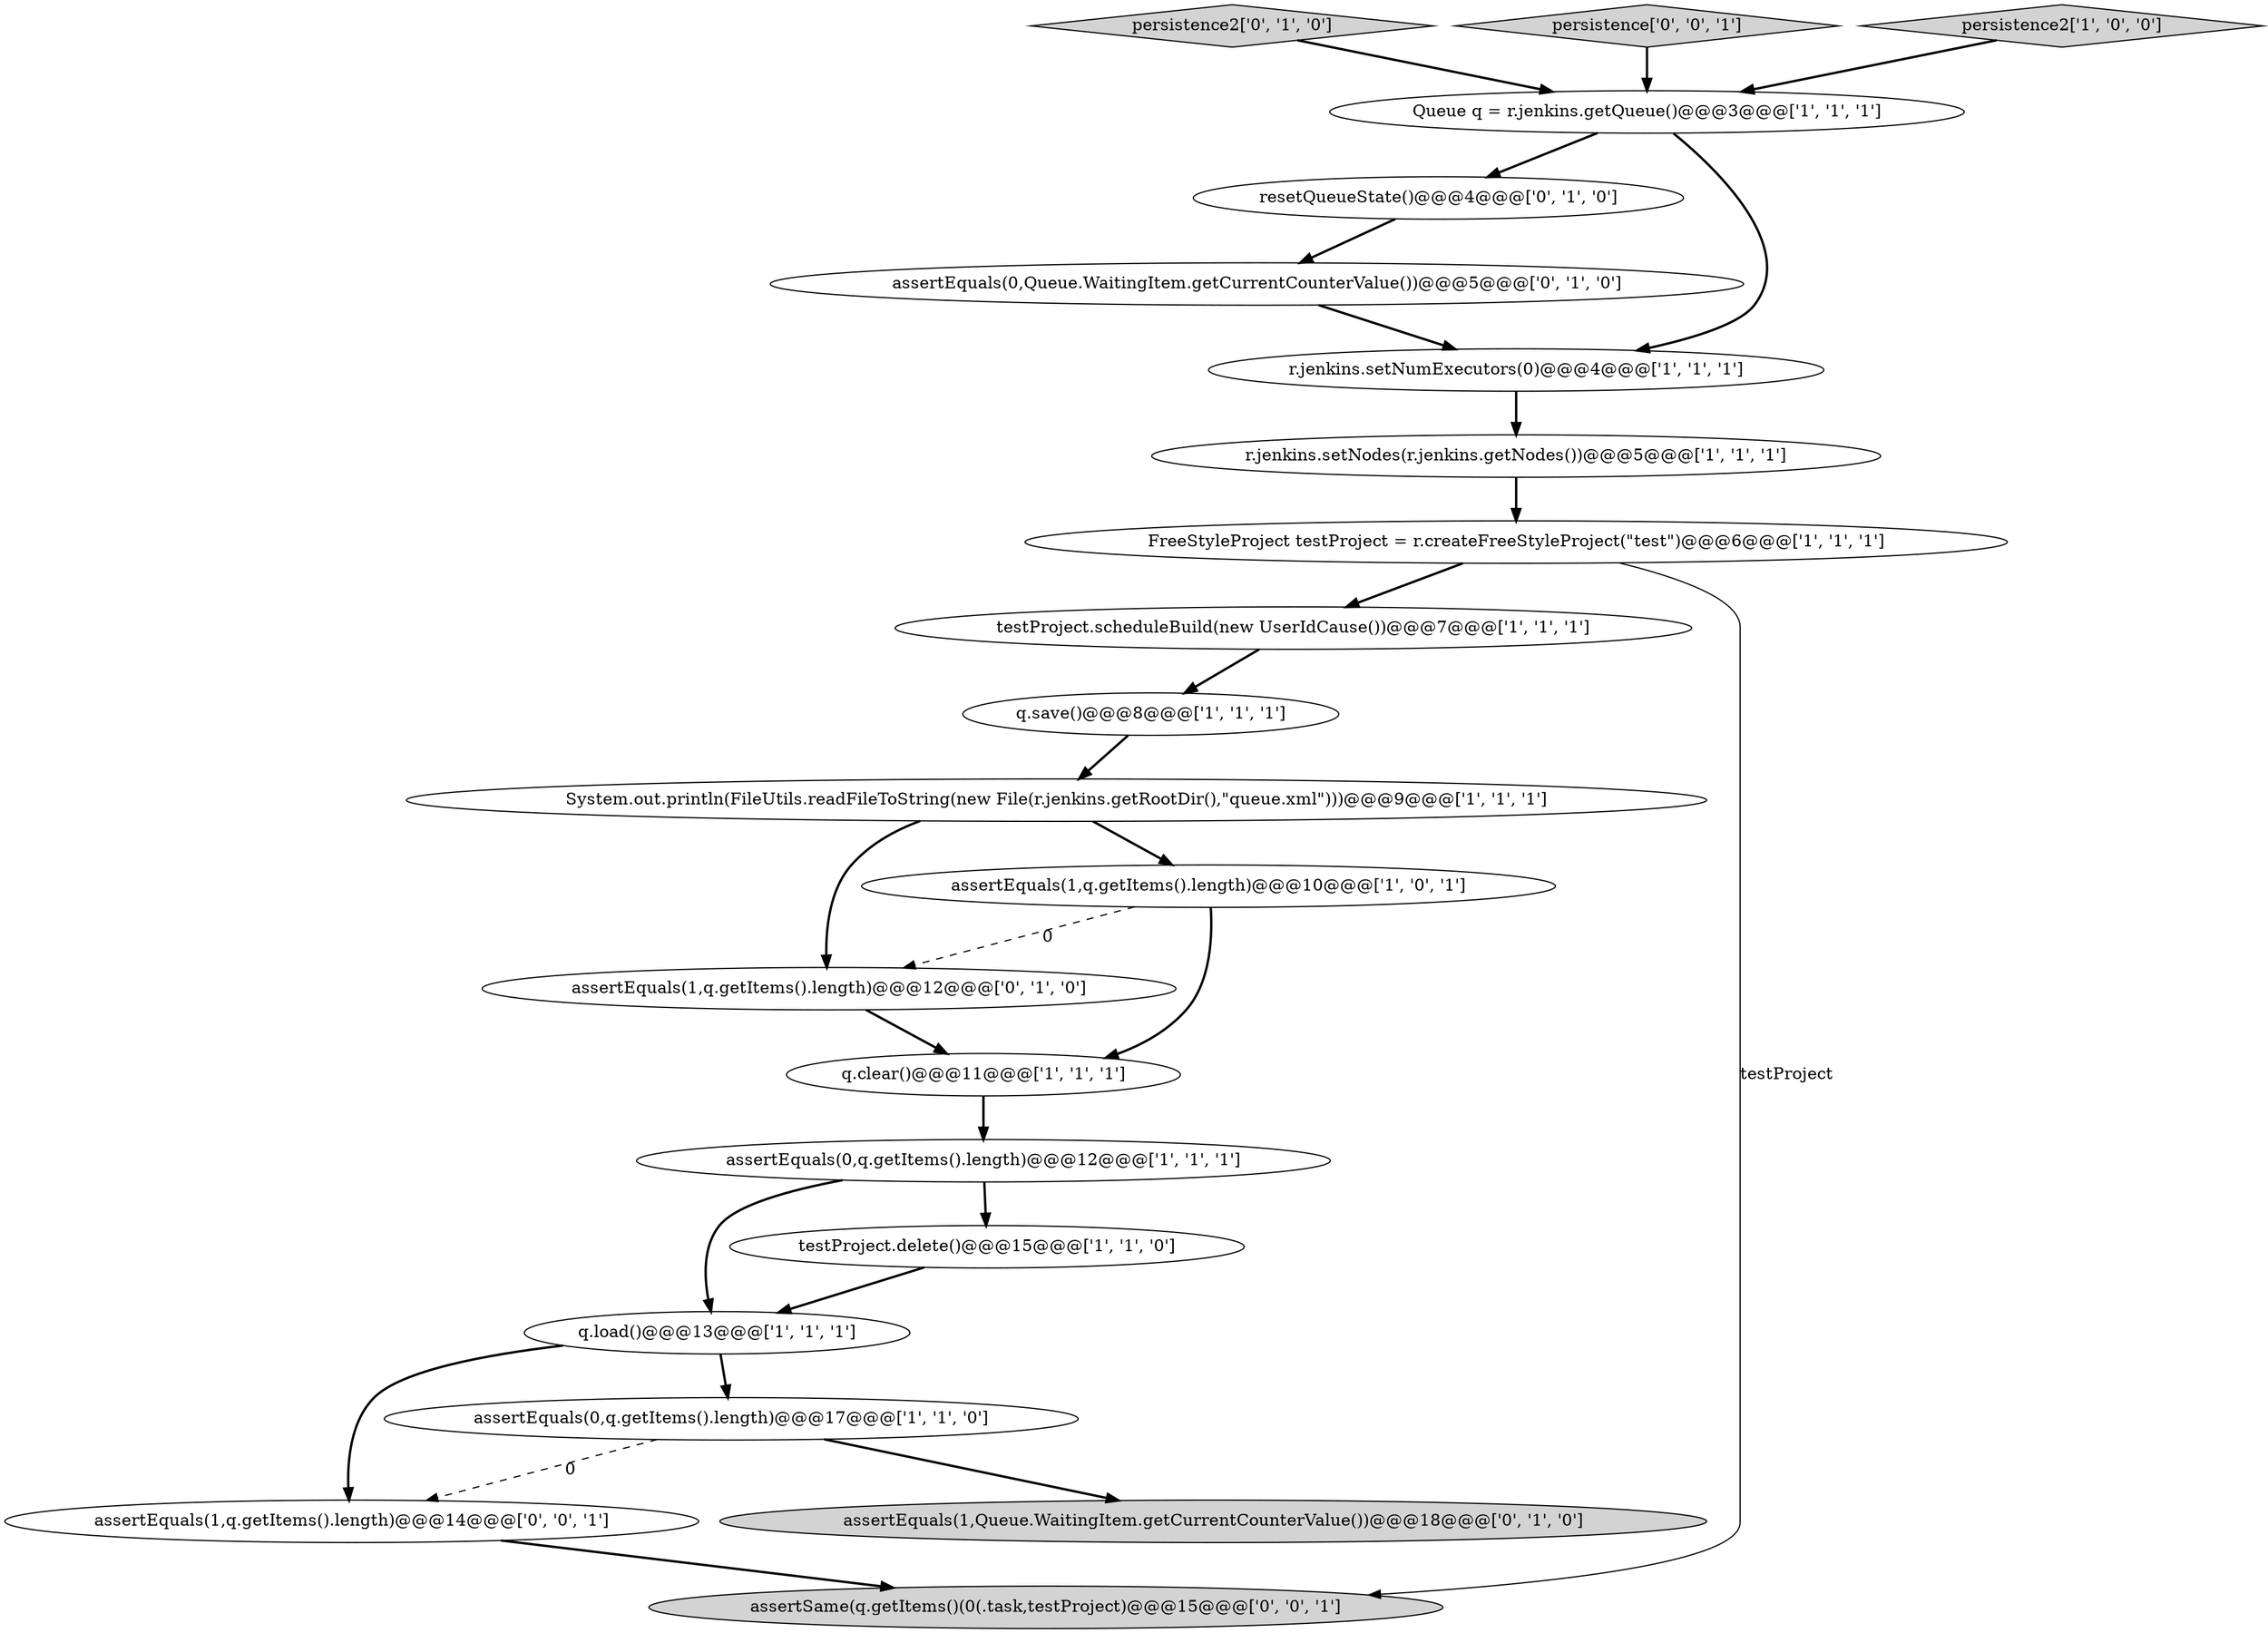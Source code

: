 digraph {
6 [style = filled, label = "Queue q = r.jenkins.getQueue()@@@3@@@['1', '1', '1']", fillcolor = white, shape = ellipse image = "AAA0AAABBB1BBB"];
11 [style = filled, label = "q.clear()@@@11@@@['1', '1', '1']", fillcolor = white, shape = ellipse image = "AAA0AAABBB1BBB"];
19 [style = filled, label = "assertEquals(1,q.getItems().length)@@@14@@@['0', '0', '1']", fillcolor = white, shape = ellipse image = "AAA0AAABBB3BBB"];
0 [style = filled, label = "r.jenkins.setNodes(r.jenkins.getNodes())@@@5@@@['1', '1', '1']", fillcolor = white, shape = ellipse image = "AAA0AAABBB1BBB"];
15 [style = filled, label = "assertEquals(1,q.getItems().length)@@@12@@@['0', '1', '0']", fillcolor = white, shape = ellipse image = "AAA1AAABBB2BBB"];
2 [style = filled, label = "FreeStyleProject testProject = r.createFreeStyleProject(\"test\")@@@6@@@['1', '1', '1']", fillcolor = white, shape = ellipse image = "AAA0AAABBB1BBB"];
9 [style = filled, label = "q.load()@@@13@@@['1', '1', '1']", fillcolor = white, shape = ellipse image = "AAA0AAABBB1BBB"];
14 [style = filled, label = "resetQueueState()@@@4@@@['0', '1', '0']", fillcolor = white, shape = ellipse image = "AAA1AAABBB2BBB"];
16 [style = filled, label = "persistence2['0', '1', '0']", fillcolor = lightgray, shape = diamond image = "AAA0AAABBB2BBB"];
12 [style = filled, label = "testProject.scheduleBuild(new UserIdCause())@@@7@@@['1', '1', '1']", fillcolor = white, shape = ellipse image = "AAA0AAABBB1BBB"];
3 [style = filled, label = "r.jenkins.setNumExecutors(0)@@@4@@@['1', '1', '1']", fillcolor = white, shape = ellipse image = "AAA0AAABBB1BBB"];
7 [style = filled, label = "assertEquals(0,q.getItems().length)@@@12@@@['1', '1', '1']", fillcolor = white, shape = ellipse image = "AAA0AAABBB1BBB"];
1 [style = filled, label = "assertEquals(1,q.getItems().length)@@@10@@@['1', '0', '1']", fillcolor = white, shape = ellipse image = "AAA0AAABBB1BBB"];
10 [style = filled, label = "System.out.println(FileUtils.readFileToString(new File(r.jenkins.getRootDir(),\"queue.xml\")))@@@9@@@['1', '1', '1']", fillcolor = white, shape = ellipse image = "AAA0AAABBB1BBB"];
21 [style = filled, label = "persistence['0', '0', '1']", fillcolor = lightgray, shape = diamond image = "AAA0AAABBB3BBB"];
8 [style = filled, label = "testProject.delete()@@@15@@@['1', '1', '0']", fillcolor = white, shape = ellipse image = "AAA0AAABBB1BBB"];
18 [style = filled, label = "assertEquals(0,Queue.WaitingItem.getCurrentCounterValue())@@@5@@@['0', '1', '0']", fillcolor = white, shape = ellipse image = "AAA1AAABBB2BBB"];
13 [style = filled, label = "q.save()@@@8@@@['1', '1', '1']", fillcolor = white, shape = ellipse image = "AAA0AAABBB1BBB"];
5 [style = filled, label = "persistence2['1', '0', '0']", fillcolor = lightgray, shape = diamond image = "AAA0AAABBB1BBB"];
17 [style = filled, label = "assertEquals(1,Queue.WaitingItem.getCurrentCounterValue())@@@18@@@['0', '1', '0']", fillcolor = lightgray, shape = ellipse image = "AAA1AAABBB2BBB"];
20 [style = filled, label = "assertSame(q.getItems()(0(.task,testProject)@@@15@@@['0', '0', '1']", fillcolor = lightgray, shape = ellipse image = "AAA0AAABBB3BBB"];
4 [style = filled, label = "assertEquals(0,q.getItems().length)@@@17@@@['1', '1', '0']", fillcolor = white, shape = ellipse image = "AAA0AAABBB1BBB"];
18->3 [style = bold, label=""];
9->19 [style = bold, label=""];
7->8 [style = bold, label=""];
8->9 [style = bold, label=""];
14->18 [style = bold, label=""];
9->4 [style = bold, label=""];
7->9 [style = bold, label=""];
19->20 [style = bold, label=""];
4->17 [style = bold, label=""];
12->13 [style = bold, label=""];
11->7 [style = bold, label=""];
1->11 [style = bold, label=""];
10->1 [style = bold, label=""];
6->14 [style = bold, label=""];
15->11 [style = bold, label=""];
2->12 [style = bold, label=""];
3->0 [style = bold, label=""];
6->3 [style = bold, label=""];
16->6 [style = bold, label=""];
1->15 [style = dashed, label="0"];
10->15 [style = bold, label=""];
0->2 [style = bold, label=""];
4->19 [style = dashed, label="0"];
13->10 [style = bold, label=""];
21->6 [style = bold, label=""];
5->6 [style = bold, label=""];
2->20 [style = solid, label="testProject"];
}
